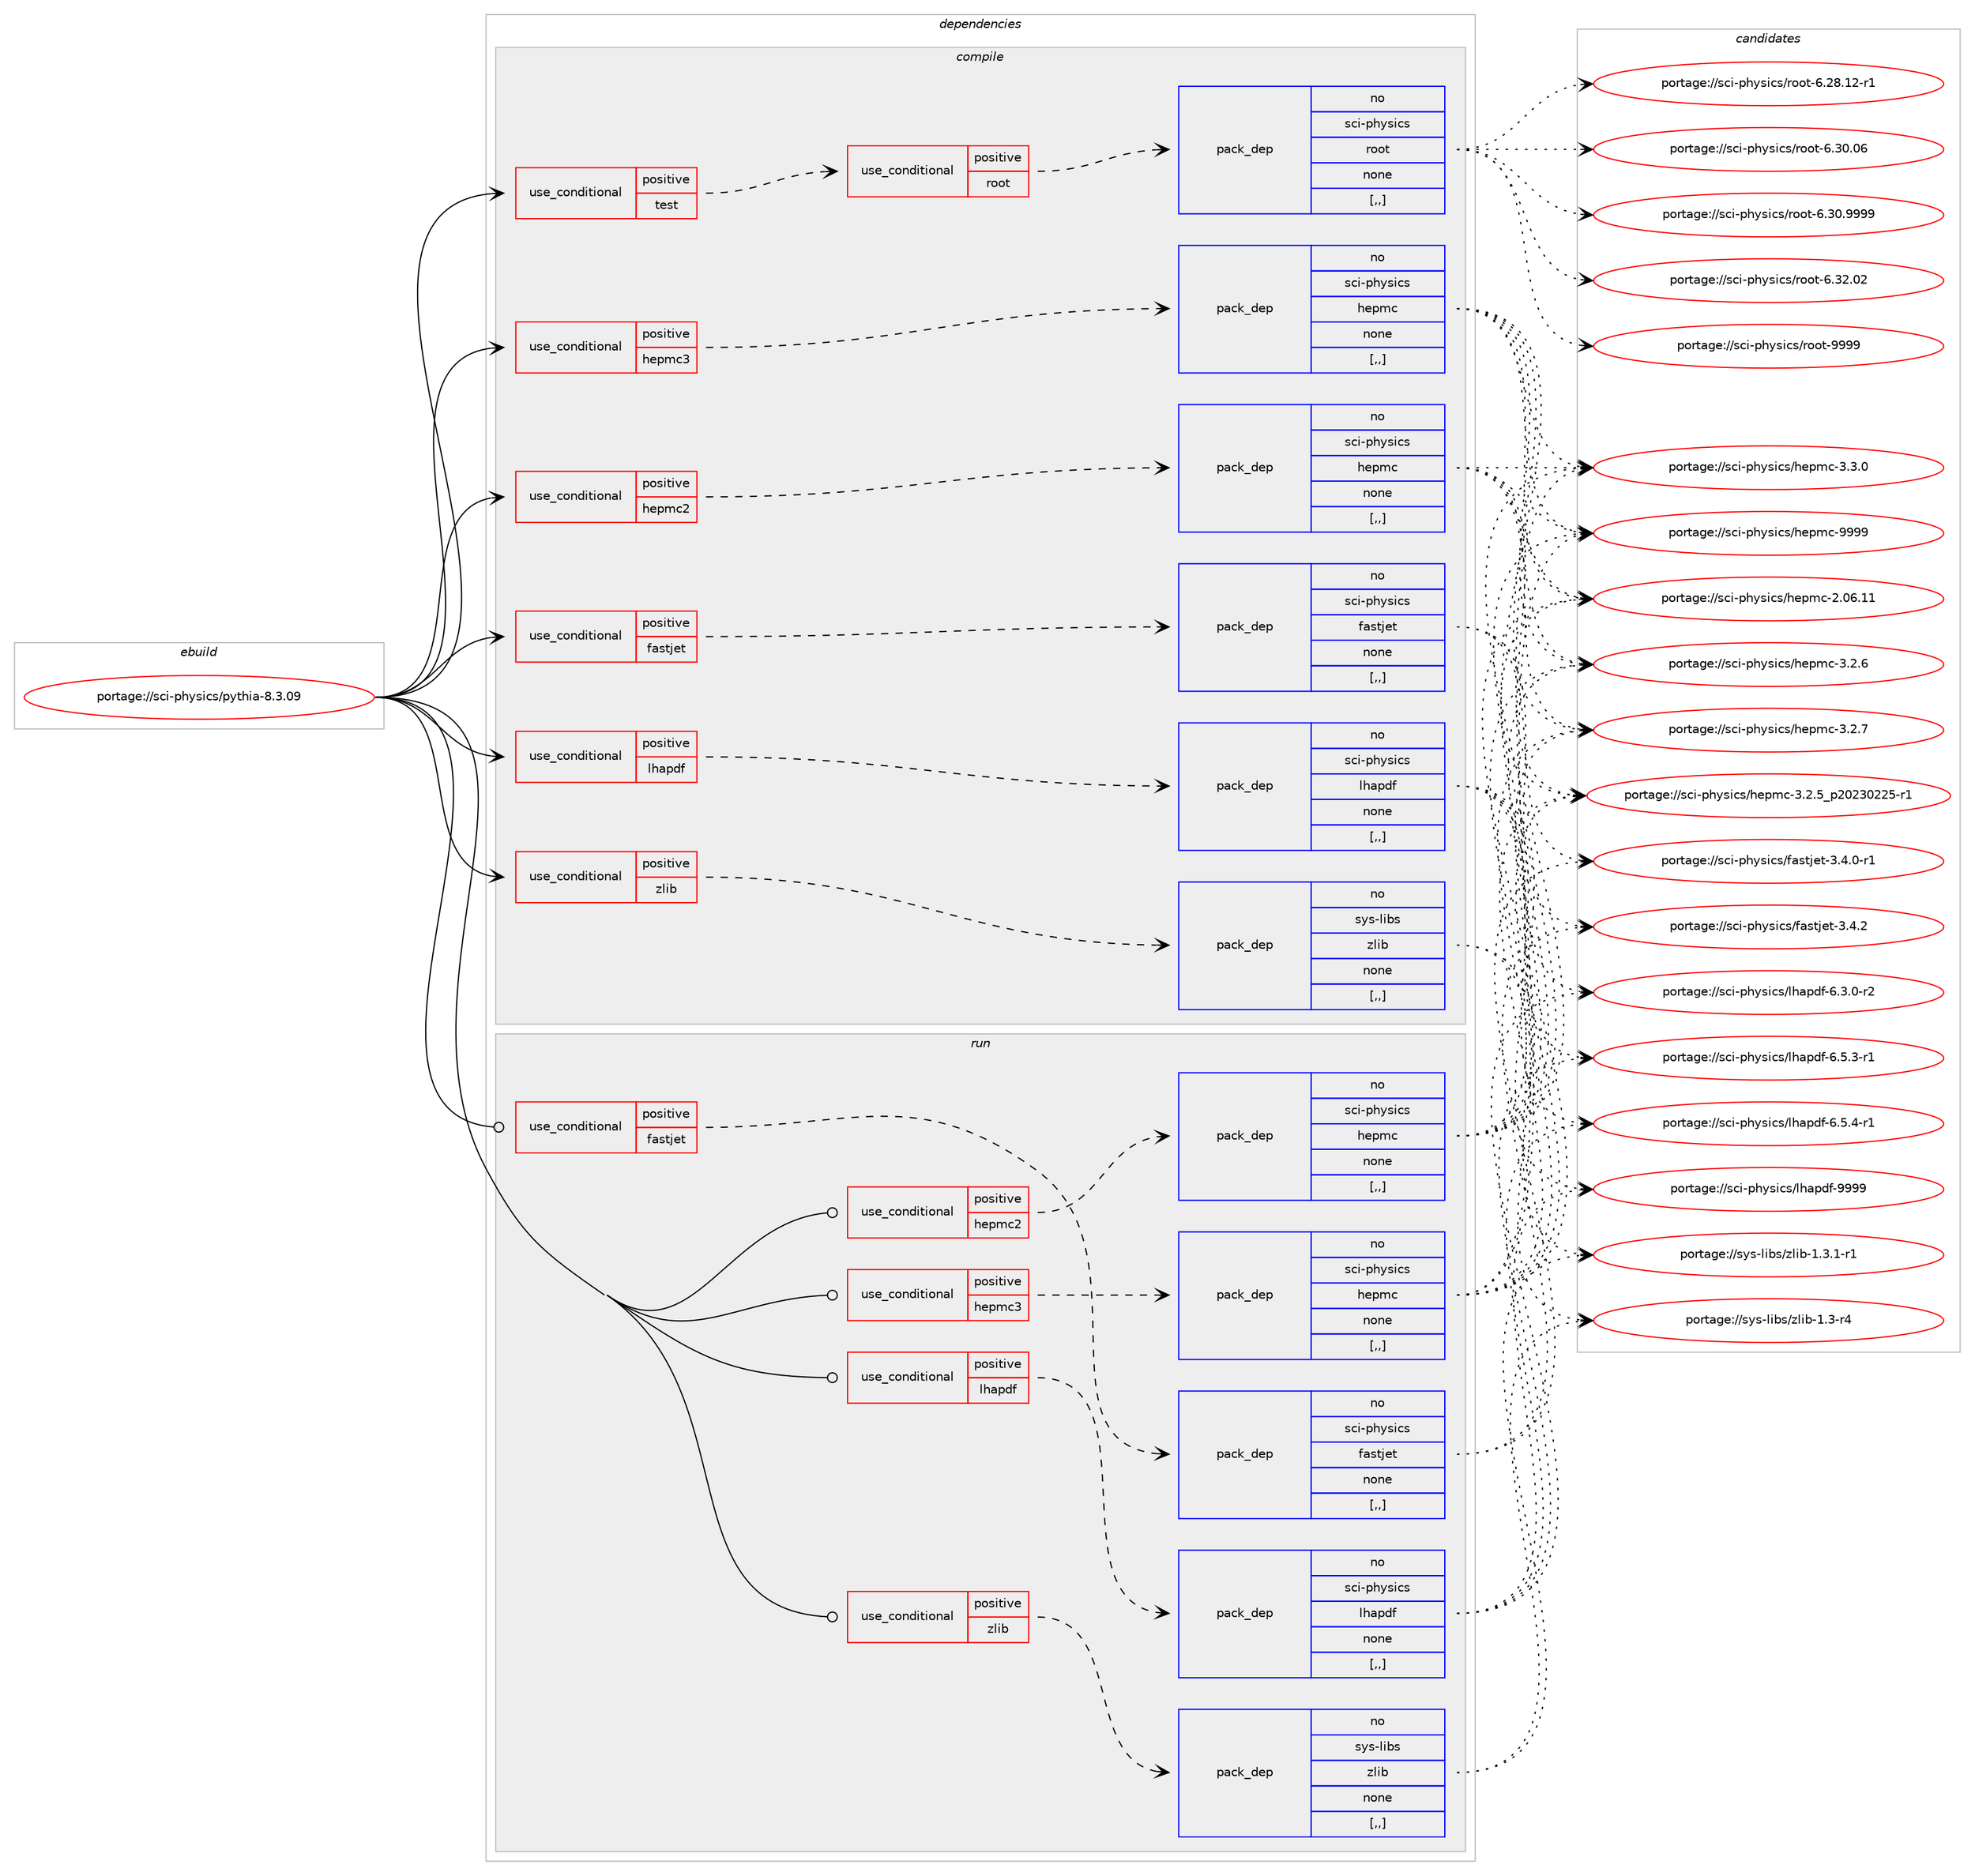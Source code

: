digraph prolog {

# *************
# Graph options
# *************

newrank=true;
concentrate=true;
compound=true;
graph [rankdir=LR,fontname=Helvetica,fontsize=10,ranksep=1.5];#, ranksep=2.5, nodesep=0.2];
edge  [arrowhead=vee];
node  [fontname=Helvetica,fontsize=10];

# **********
# The ebuild
# **********

subgraph cluster_leftcol {
color=gray;
rank=same;
label=<<i>ebuild</i>>;
id [label="portage://sci-physics/pythia-8.3.09", color=red, width=4, href="../sci-physics/pythia-8.3.09.svg"];
}

# ****************
# The dependencies
# ****************

subgraph cluster_midcol {
color=gray;
label=<<i>dependencies</i>>;
subgraph cluster_compile {
fillcolor="#eeeeee";
style=filled;
label=<<i>compile</i>>;
subgraph cond106414 {
dependency401444 [label=<<TABLE BORDER="0" CELLBORDER="1" CELLSPACING="0" CELLPADDING="4"><TR><TD ROWSPAN="3" CELLPADDING="10">use_conditional</TD></TR><TR><TD>positive</TD></TR><TR><TD>fastjet</TD></TR></TABLE>>, shape=none, color=red];
subgraph pack292196 {
dependency401445 [label=<<TABLE BORDER="0" CELLBORDER="1" CELLSPACING="0" CELLPADDING="4" WIDTH="220"><TR><TD ROWSPAN="6" CELLPADDING="30">pack_dep</TD></TR><TR><TD WIDTH="110">no</TD></TR><TR><TD>sci-physics</TD></TR><TR><TD>fastjet</TD></TR><TR><TD>none</TD></TR><TR><TD>[,,]</TD></TR></TABLE>>, shape=none, color=blue];
}
dependency401444:e -> dependency401445:w [weight=20,style="dashed",arrowhead="vee"];
}
id:e -> dependency401444:w [weight=20,style="solid",arrowhead="vee"];
subgraph cond106415 {
dependency401446 [label=<<TABLE BORDER="0" CELLBORDER="1" CELLSPACING="0" CELLPADDING="4"><TR><TD ROWSPAN="3" CELLPADDING="10">use_conditional</TD></TR><TR><TD>positive</TD></TR><TR><TD>hepmc2</TD></TR></TABLE>>, shape=none, color=red];
subgraph pack292197 {
dependency401447 [label=<<TABLE BORDER="0" CELLBORDER="1" CELLSPACING="0" CELLPADDING="4" WIDTH="220"><TR><TD ROWSPAN="6" CELLPADDING="30">pack_dep</TD></TR><TR><TD WIDTH="110">no</TD></TR><TR><TD>sci-physics</TD></TR><TR><TD>hepmc</TD></TR><TR><TD>none</TD></TR><TR><TD>[,,]</TD></TR></TABLE>>, shape=none, color=blue];
}
dependency401446:e -> dependency401447:w [weight=20,style="dashed",arrowhead="vee"];
}
id:e -> dependency401446:w [weight=20,style="solid",arrowhead="vee"];
subgraph cond106416 {
dependency401448 [label=<<TABLE BORDER="0" CELLBORDER="1" CELLSPACING="0" CELLPADDING="4"><TR><TD ROWSPAN="3" CELLPADDING="10">use_conditional</TD></TR><TR><TD>positive</TD></TR><TR><TD>hepmc3</TD></TR></TABLE>>, shape=none, color=red];
subgraph pack292198 {
dependency401449 [label=<<TABLE BORDER="0" CELLBORDER="1" CELLSPACING="0" CELLPADDING="4" WIDTH="220"><TR><TD ROWSPAN="6" CELLPADDING="30">pack_dep</TD></TR><TR><TD WIDTH="110">no</TD></TR><TR><TD>sci-physics</TD></TR><TR><TD>hepmc</TD></TR><TR><TD>none</TD></TR><TR><TD>[,,]</TD></TR></TABLE>>, shape=none, color=blue];
}
dependency401448:e -> dependency401449:w [weight=20,style="dashed",arrowhead="vee"];
}
id:e -> dependency401448:w [weight=20,style="solid",arrowhead="vee"];
subgraph cond106417 {
dependency401450 [label=<<TABLE BORDER="0" CELLBORDER="1" CELLSPACING="0" CELLPADDING="4"><TR><TD ROWSPAN="3" CELLPADDING="10">use_conditional</TD></TR><TR><TD>positive</TD></TR><TR><TD>lhapdf</TD></TR></TABLE>>, shape=none, color=red];
subgraph pack292199 {
dependency401451 [label=<<TABLE BORDER="0" CELLBORDER="1" CELLSPACING="0" CELLPADDING="4" WIDTH="220"><TR><TD ROWSPAN="6" CELLPADDING="30">pack_dep</TD></TR><TR><TD WIDTH="110">no</TD></TR><TR><TD>sci-physics</TD></TR><TR><TD>lhapdf</TD></TR><TR><TD>none</TD></TR><TR><TD>[,,]</TD></TR></TABLE>>, shape=none, color=blue];
}
dependency401450:e -> dependency401451:w [weight=20,style="dashed",arrowhead="vee"];
}
id:e -> dependency401450:w [weight=20,style="solid",arrowhead="vee"];
subgraph cond106418 {
dependency401452 [label=<<TABLE BORDER="0" CELLBORDER="1" CELLSPACING="0" CELLPADDING="4"><TR><TD ROWSPAN="3" CELLPADDING="10">use_conditional</TD></TR><TR><TD>positive</TD></TR><TR><TD>test</TD></TR></TABLE>>, shape=none, color=red];
subgraph cond106419 {
dependency401453 [label=<<TABLE BORDER="0" CELLBORDER="1" CELLSPACING="0" CELLPADDING="4"><TR><TD ROWSPAN="3" CELLPADDING="10">use_conditional</TD></TR><TR><TD>positive</TD></TR><TR><TD>root</TD></TR></TABLE>>, shape=none, color=red];
subgraph pack292200 {
dependency401454 [label=<<TABLE BORDER="0" CELLBORDER="1" CELLSPACING="0" CELLPADDING="4" WIDTH="220"><TR><TD ROWSPAN="6" CELLPADDING="30">pack_dep</TD></TR><TR><TD WIDTH="110">no</TD></TR><TR><TD>sci-physics</TD></TR><TR><TD>root</TD></TR><TR><TD>none</TD></TR><TR><TD>[,,]</TD></TR></TABLE>>, shape=none, color=blue];
}
dependency401453:e -> dependency401454:w [weight=20,style="dashed",arrowhead="vee"];
}
dependency401452:e -> dependency401453:w [weight=20,style="dashed",arrowhead="vee"];
}
id:e -> dependency401452:w [weight=20,style="solid",arrowhead="vee"];
subgraph cond106420 {
dependency401455 [label=<<TABLE BORDER="0" CELLBORDER="1" CELLSPACING="0" CELLPADDING="4"><TR><TD ROWSPAN="3" CELLPADDING="10">use_conditional</TD></TR><TR><TD>positive</TD></TR><TR><TD>zlib</TD></TR></TABLE>>, shape=none, color=red];
subgraph pack292201 {
dependency401456 [label=<<TABLE BORDER="0" CELLBORDER="1" CELLSPACING="0" CELLPADDING="4" WIDTH="220"><TR><TD ROWSPAN="6" CELLPADDING="30">pack_dep</TD></TR><TR><TD WIDTH="110">no</TD></TR><TR><TD>sys-libs</TD></TR><TR><TD>zlib</TD></TR><TR><TD>none</TD></TR><TR><TD>[,,]</TD></TR></TABLE>>, shape=none, color=blue];
}
dependency401455:e -> dependency401456:w [weight=20,style="dashed",arrowhead="vee"];
}
id:e -> dependency401455:w [weight=20,style="solid",arrowhead="vee"];
}
subgraph cluster_compileandrun {
fillcolor="#eeeeee";
style=filled;
label=<<i>compile and run</i>>;
}
subgraph cluster_run {
fillcolor="#eeeeee";
style=filled;
label=<<i>run</i>>;
subgraph cond106421 {
dependency401457 [label=<<TABLE BORDER="0" CELLBORDER="1" CELLSPACING="0" CELLPADDING="4"><TR><TD ROWSPAN="3" CELLPADDING="10">use_conditional</TD></TR><TR><TD>positive</TD></TR><TR><TD>fastjet</TD></TR></TABLE>>, shape=none, color=red];
subgraph pack292202 {
dependency401458 [label=<<TABLE BORDER="0" CELLBORDER="1" CELLSPACING="0" CELLPADDING="4" WIDTH="220"><TR><TD ROWSPAN="6" CELLPADDING="30">pack_dep</TD></TR><TR><TD WIDTH="110">no</TD></TR><TR><TD>sci-physics</TD></TR><TR><TD>fastjet</TD></TR><TR><TD>none</TD></TR><TR><TD>[,,]</TD></TR></TABLE>>, shape=none, color=blue];
}
dependency401457:e -> dependency401458:w [weight=20,style="dashed",arrowhead="vee"];
}
id:e -> dependency401457:w [weight=20,style="solid",arrowhead="odot"];
subgraph cond106422 {
dependency401459 [label=<<TABLE BORDER="0" CELLBORDER="1" CELLSPACING="0" CELLPADDING="4"><TR><TD ROWSPAN="3" CELLPADDING="10">use_conditional</TD></TR><TR><TD>positive</TD></TR><TR><TD>hepmc2</TD></TR></TABLE>>, shape=none, color=red];
subgraph pack292203 {
dependency401460 [label=<<TABLE BORDER="0" CELLBORDER="1" CELLSPACING="0" CELLPADDING="4" WIDTH="220"><TR><TD ROWSPAN="6" CELLPADDING="30">pack_dep</TD></TR><TR><TD WIDTH="110">no</TD></TR><TR><TD>sci-physics</TD></TR><TR><TD>hepmc</TD></TR><TR><TD>none</TD></TR><TR><TD>[,,]</TD></TR></TABLE>>, shape=none, color=blue];
}
dependency401459:e -> dependency401460:w [weight=20,style="dashed",arrowhead="vee"];
}
id:e -> dependency401459:w [weight=20,style="solid",arrowhead="odot"];
subgraph cond106423 {
dependency401461 [label=<<TABLE BORDER="0" CELLBORDER="1" CELLSPACING="0" CELLPADDING="4"><TR><TD ROWSPAN="3" CELLPADDING="10">use_conditional</TD></TR><TR><TD>positive</TD></TR><TR><TD>hepmc3</TD></TR></TABLE>>, shape=none, color=red];
subgraph pack292204 {
dependency401462 [label=<<TABLE BORDER="0" CELLBORDER="1" CELLSPACING="0" CELLPADDING="4" WIDTH="220"><TR><TD ROWSPAN="6" CELLPADDING="30">pack_dep</TD></TR><TR><TD WIDTH="110">no</TD></TR><TR><TD>sci-physics</TD></TR><TR><TD>hepmc</TD></TR><TR><TD>none</TD></TR><TR><TD>[,,]</TD></TR></TABLE>>, shape=none, color=blue];
}
dependency401461:e -> dependency401462:w [weight=20,style="dashed",arrowhead="vee"];
}
id:e -> dependency401461:w [weight=20,style="solid",arrowhead="odot"];
subgraph cond106424 {
dependency401463 [label=<<TABLE BORDER="0" CELLBORDER="1" CELLSPACING="0" CELLPADDING="4"><TR><TD ROWSPAN="3" CELLPADDING="10">use_conditional</TD></TR><TR><TD>positive</TD></TR><TR><TD>lhapdf</TD></TR></TABLE>>, shape=none, color=red];
subgraph pack292205 {
dependency401464 [label=<<TABLE BORDER="0" CELLBORDER="1" CELLSPACING="0" CELLPADDING="4" WIDTH="220"><TR><TD ROWSPAN="6" CELLPADDING="30">pack_dep</TD></TR><TR><TD WIDTH="110">no</TD></TR><TR><TD>sci-physics</TD></TR><TR><TD>lhapdf</TD></TR><TR><TD>none</TD></TR><TR><TD>[,,]</TD></TR></TABLE>>, shape=none, color=blue];
}
dependency401463:e -> dependency401464:w [weight=20,style="dashed",arrowhead="vee"];
}
id:e -> dependency401463:w [weight=20,style="solid",arrowhead="odot"];
subgraph cond106425 {
dependency401465 [label=<<TABLE BORDER="0" CELLBORDER="1" CELLSPACING="0" CELLPADDING="4"><TR><TD ROWSPAN="3" CELLPADDING="10">use_conditional</TD></TR><TR><TD>positive</TD></TR><TR><TD>zlib</TD></TR></TABLE>>, shape=none, color=red];
subgraph pack292206 {
dependency401466 [label=<<TABLE BORDER="0" CELLBORDER="1" CELLSPACING="0" CELLPADDING="4" WIDTH="220"><TR><TD ROWSPAN="6" CELLPADDING="30">pack_dep</TD></TR><TR><TD WIDTH="110">no</TD></TR><TR><TD>sys-libs</TD></TR><TR><TD>zlib</TD></TR><TR><TD>none</TD></TR><TR><TD>[,,]</TD></TR></TABLE>>, shape=none, color=blue];
}
dependency401465:e -> dependency401466:w [weight=20,style="dashed",arrowhead="vee"];
}
id:e -> dependency401465:w [weight=20,style="solid",arrowhead="odot"];
}
}

# **************
# The candidates
# **************

subgraph cluster_choices {
rank=same;
color=gray;
label=<<i>candidates</i>>;

subgraph choice292196 {
color=black;
nodesep=1;
choice11599105451121041211151059911547102971151161061011164551465246484511449 [label="portage://sci-physics/fastjet-3.4.0-r1", color=red, width=4,href="../sci-physics/fastjet-3.4.0-r1.svg"];
choice1159910545112104121115105991154710297115116106101116455146524650 [label="portage://sci-physics/fastjet-3.4.2", color=red, width=4,href="../sci-physics/fastjet-3.4.2.svg"];
dependency401445:e -> choice11599105451121041211151059911547102971151161061011164551465246484511449:w [style=dotted,weight="100"];
dependency401445:e -> choice1159910545112104121115105991154710297115116106101116455146524650:w [style=dotted,weight="100"];
}
subgraph choice292197 {
color=black;
nodesep=1;
choice11599105451121041211151059911547104101112109994550464854464949 [label="portage://sci-physics/hepmc-2.06.11", color=red, width=4,href="../sci-physics/hepmc-2.06.11.svg"];
choice11599105451121041211151059911547104101112109994551465046539511250485051485050534511449 [label="portage://sci-physics/hepmc-3.2.5_p20230225-r1", color=red, width=4,href="../sci-physics/hepmc-3.2.5_p20230225-r1.svg"];
choice1159910545112104121115105991154710410111210999455146504654 [label="portage://sci-physics/hepmc-3.2.6", color=red, width=4,href="../sci-physics/hepmc-3.2.6.svg"];
choice1159910545112104121115105991154710410111210999455146504655 [label="portage://sci-physics/hepmc-3.2.7", color=red, width=4,href="../sci-physics/hepmc-3.2.7.svg"];
choice1159910545112104121115105991154710410111210999455146514648 [label="portage://sci-physics/hepmc-3.3.0", color=red, width=4,href="../sci-physics/hepmc-3.3.0.svg"];
choice11599105451121041211151059911547104101112109994557575757 [label="portage://sci-physics/hepmc-9999", color=red, width=4,href="../sci-physics/hepmc-9999.svg"];
dependency401447:e -> choice11599105451121041211151059911547104101112109994550464854464949:w [style=dotted,weight="100"];
dependency401447:e -> choice11599105451121041211151059911547104101112109994551465046539511250485051485050534511449:w [style=dotted,weight="100"];
dependency401447:e -> choice1159910545112104121115105991154710410111210999455146504654:w [style=dotted,weight="100"];
dependency401447:e -> choice1159910545112104121115105991154710410111210999455146504655:w [style=dotted,weight="100"];
dependency401447:e -> choice1159910545112104121115105991154710410111210999455146514648:w [style=dotted,weight="100"];
dependency401447:e -> choice11599105451121041211151059911547104101112109994557575757:w [style=dotted,weight="100"];
}
subgraph choice292198 {
color=black;
nodesep=1;
choice11599105451121041211151059911547104101112109994550464854464949 [label="portage://sci-physics/hepmc-2.06.11", color=red, width=4,href="../sci-physics/hepmc-2.06.11.svg"];
choice11599105451121041211151059911547104101112109994551465046539511250485051485050534511449 [label="portage://sci-physics/hepmc-3.2.5_p20230225-r1", color=red, width=4,href="../sci-physics/hepmc-3.2.5_p20230225-r1.svg"];
choice1159910545112104121115105991154710410111210999455146504654 [label="portage://sci-physics/hepmc-3.2.6", color=red, width=4,href="../sci-physics/hepmc-3.2.6.svg"];
choice1159910545112104121115105991154710410111210999455146504655 [label="portage://sci-physics/hepmc-3.2.7", color=red, width=4,href="../sci-physics/hepmc-3.2.7.svg"];
choice1159910545112104121115105991154710410111210999455146514648 [label="portage://sci-physics/hepmc-3.3.0", color=red, width=4,href="../sci-physics/hepmc-3.3.0.svg"];
choice11599105451121041211151059911547104101112109994557575757 [label="portage://sci-physics/hepmc-9999", color=red, width=4,href="../sci-physics/hepmc-9999.svg"];
dependency401449:e -> choice11599105451121041211151059911547104101112109994550464854464949:w [style=dotted,weight="100"];
dependency401449:e -> choice11599105451121041211151059911547104101112109994551465046539511250485051485050534511449:w [style=dotted,weight="100"];
dependency401449:e -> choice1159910545112104121115105991154710410111210999455146504654:w [style=dotted,weight="100"];
dependency401449:e -> choice1159910545112104121115105991154710410111210999455146504655:w [style=dotted,weight="100"];
dependency401449:e -> choice1159910545112104121115105991154710410111210999455146514648:w [style=dotted,weight="100"];
dependency401449:e -> choice11599105451121041211151059911547104101112109994557575757:w [style=dotted,weight="100"];
}
subgraph choice292199 {
color=black;
nodesep=1;
choice11599105451121041211151059911547108104971121001024554465146484511450 [label="portage://sci-physics/lhapdf-6.3.0-r2", color=red, width=4,href="../sci-physics/lhapdf-6.3.0-r2.svg"];
choice11599105451121041211151059911547108104971121001024554465346514511449 [label="portage://sci-physics/lhapdf-6.5.3-r1", color=red, width=4,href="../sci-physics/lhapdf-6.5.3-r1.svg"];
choice11599105451121041211151059911547108104971121001024554465346524511449 [label="portage://sci-physics/lhapdf-6.5.4-r1", color=red, width=4,href="../sci-physics/lhapdf-6.5.4-r1.svg"];
choice11599105451121041211151059911547108104971121001024557575757 [label="portage://sci-physics/lhapdf-9999", color=red, width=4,href="../sci-physics/lhapdf-9999.svg"];
dependency401451:e -> choice11599105451121041211151059911547108104971121001024554465146484511450:w [style=dotted,weight="100"];
dependency401451:e -> choice11599105451121041211151059911547108104971121001024554465346514511449:w [style=dotted,weight="100"];
dependency401451:e -> choice11599105451121041211151059911547108104971121001024554465346524511449:w [style=dotted,weight="100"];
dependency401451:e -> choice11599105451121041211151059911547108104971121001024557575757:w [style=dotted,weight="100"];
}
subgraph choice292200 {
color=black;
nodesep=1;
choice1159910545112104121115105991154711411111111645544650564649504511449 [label="portage://sci-physics/root-6.28.12-r1", color=red, width=4,href="../sci-physics/root-6.28.12-r1.svg"];
choice115991054511210412111510599115471141111111164554465148464854 [label="portage://sci-physics/root-6.30.06", color=red, width=4,href="../sci-physics/root-6.30.06.svg"];
choice1159910545112104121115105991154711411111111645544651484657575757 [label="portage://sci-physics/root-6.30.9999", color=red, width=4,href="../sci-physics/root-6.30.9999.svg"];
choice115991054511210412111510599115471141111111164554465150464850 [label="portage://sci-physics/root-6.32.02", color=red, width=4,href="../sci-physics/root-6.32.02.svg"];
choice115991054511210412111510599115471141111111164557575757 [label="portage://sci-physics/root-9999", color=red, width=4,href="../sci-physics/root-9999.svg"];
dependency401454:e -> choice1159910545112104121115105991154711411111111645544650564649504511449:w [style=dotted,weight="100"];
dependency401454:e -> choice115991054511210412111510599115471141111111164554465148464854:w [style=dotted,weight="100"];
dependency401454:e -> choice1159910545112104121115105991154711411111111645544651484657575757:w [style=dotted,weight="100"];
dependency401454:e -> choice115991054511210412111510599115471141111111164554465150464850:w [style=dotted,weight="100"];
dependency401454:e -> choice115991054511210412111510599115471141111111164557575757:w [style=dotted,weight="100"];
}
subgraph choice292201 {
color=black;
nodesep=1;
choice11512111545108105981154712210810598454946514511452 [label="portage://sys-libs/zlib-1.3-r4", color=red, width=4,href="../sys-libs/zlib-1.3-r4.svg"];
choice115121115451081059811547122108105984549465146494511449 [label="portage://sys-libs/zlib-1.3.1-r1", color=red, width=4,href="../sys-libs/zlib-1.3.1-r1.svg"];
dependency401456:e -> choice11512111545108105981154712210810598454946514511452:w [style=dotted,weight="100"];
dependency401456:e -> choice115121115451081059811547122108105984549465146494511449:w [style=dotted,weight="100"];
}
subgraph choice292202 {
color=black;
nodesep=1;
choice11599105451121041211151059911547102971151161061011164551465246484511449 [label="portage://sci-physics/fastjet-3.4.0-r1", color=red, width=4,href="../sci-physics/fastjet-3.4.0-r1.svg"];
choice1159910545112104121115105991154710297115116106101116455146524650 [label="portage://sci-physics/fastjet-3.4.2", color=red, width=4,href="../sci-physics/fastjet-3.4.2.svg"];
dependency401458:e -> choice11599105451121041211151059911547102971151161061011164551465246484511449:w [style=dotted,weight="100"];
dependency401458:e -> choice1159910545112104121115105991154710297115116106101116455146524650:w [style=dotted,weight="100"];
}
subgraph choice292203 {
color=black;
nodesep=1;
choice11599105451121041211151059911547104101112109994550464854464949 [label="portage://sci-physics/hepmc-2.06.11", color=red, width=4,href="../sci-physics/hepmc-2.06.11.svg"];
choice11599105451121041211151059911547104101112109994551465046539511250485051485050534511449 [label="portage://sci-physics/hepmc-3.2.5_p20230225-r1", color=red, width=4,href="../sci-physics/hepmc-3.2.5_p20230225-r1.svg"];
choice1159910545112104121115105991154710410111210999455146504654 [label="portage://sci-physics/hepmc-3.2.6", color=red, width=4,href="../sci-physics/hepmc-3.2.6.svg"];
choice1159910545112104121115105991154710410111210999455146504655 [label="portage://sci-physics/hepmc-3.2.7", color=red, width=4,href="../sci-physics/hepmc-3.2.7.svg"];
choice1159910545112104121115105991154710410111210999455146514648 [label="portage://sci-physics/hepmc-3.3.0", color=red, width=4,href="../sci-physics/hepmc-3.3.0.svg"];
choice11599105451121041211151059911547104101112109994557575757 [label="portage://sci-physics/hepmc-9999", color=red, width=4,href="../sci-physics/hepmc-9999.svg"];
dependency401460:e -> choice11599105451121041211151059911547104101112109994550464854464949:w [style=dotted,weight="100"];
dependency401460:e -> choice11599105451121041211151059911547104101112109994551465046539511250485051485050534511449:w [style=dotted,weight="100"];
dependency401460:e -> choice1159910545112104121115105991154710410111210999455146504654:w [style=dotted,weight="100"];
dependency401460:e -> choice1159910545112104121115105991154710410111210999455146504655:w [style=dotted,weight="100"];
dependency401460:e -> choice1159910545112104121115105991154710410111210999455146514648:w [style=dotted,weight="100"];
dependency401460:e -> choice11599105451121041211151059911547104101112109994557575757:w [style=dotted,weight="100"];
}
subgraph choice292204 {
color=black;
nodesep=1;
choice11599105451121041211151059911547104101112109994550464854464949 [label="portage://sci-physics/hepmc-2.06.11", color=red, width=4,href="../sci-physics/hepmc-2.06.11.svg"];
choice11599105451121041211151059911547104101112109994551465046539511250485051485050534511449 [label="portage://sci-physics/hepmc-3.2.5_p20230225-r1", color=red, width=4,href="../sci-physics/hepmc-3.2.5_p20230225-r1.svg"];
choice1159910545112104121115105991154710410111210999455146504654 [label="portage://sci-physics/hepmc-3.2.6", color=red, width=4,href="../sci-physics/hepmc-3.2.6.svg"];
choice1159910545112104121115105991154710410111210999455146504655 [label="portage://sci-physics/hepmc-3.2.7", color=red, width=4,href="../sci-physics/hepmc-3.2.7.svg"];
choice1159910545112104121115105991154710410111210999455146514648 [label="portage://sci-physics/hepmc-3.3.0", color=red, width=4,href="../sci-physics/hepmc-3.3.0.svg"];
choice11599105451121041211151059911547104101112109994557575757 [label="portage://sci-physics/hepmc-9999", color=red, width=4,href="../sci-physics/hepmc-9999.svg"];
dependency401462:e -> choice11599105451121041211151059911547104101112109994550464854464949:w [style=dotted,weight="100"];
dependency401462:e -> choice11599105451121041211151059911547104101112109994551465046539511250485051485050534511449:w [style=dotted,weight="100"];
dependency401462:e -> choice1159910545112104121115105991154710410111210999455146504654:w [style=dotted,weight="100"];
dependency401462:e -> choice1159910545112104121115105991154710410111210999455146504655:w [style=dotted,weight="100"];
dependency401462:e -> choice1159910545112104121115105991154710410111210999455146514648:w [style=dotted,weight="100"];
dependency401462:e -> choice11599105451121041211151059911547104101112109994557575757:w [style=dotted,weight="100"];
}
subgraph choice292205 {
color=black;
nodesep=1;
choice11599105451121041211151059911547108104971121001024554465146484511450 [label="portage://sci-physics/lhapdf-6.3.0-r2", color=red, width=4,href="../sci-physics/lhapdf-6.3.0-r2.svg"];
choice11599105451121041211151059911547108104971121001024554465346514511449 [label="portage://sci-physics/lhapdf-6.5.3-r1", color=red, width=4,href="../sci-physics/lhapdf-6.5.3-r1.svg"];
choice11599105451121041211151059911547108104971121001024554465346524511449 [label="portage://sci-physics/lhapdf-6.5.4-r1", color=red, width=4,href="../sci-physics/lhapdf-6.5.4-r1.svg"];
choice11599105451121041211151059911547108104971121001024557575757 [label="portage://sci-physics/lhapdf-9999", color=red, width=4,href="../sci-physics/lhapdf-9999.svg"];
dependency401464:e -> choice11599105451121041211151059911547108104971121001024554465146484511450:w [style=dotted,weight="100"];
dependency401464:e -> choice11599105451121041211151059911547108104971121001024554465346514511449:w [style=dotted,weight="100"];
dependency401464:e -> choice11599105451121041211151059911547108104971121001024554465346524511449:w [style=dotted,weight="100"];
dependency401464:e -> choice11599105451121041211151059911547108104971121001024557575757:w [style=dotted,weight="100"];
}
subgraph choice292206 {
color=black;
nodesep=1;
choice11512111545108105981154712210810598454946514511452 [label="portage://sys-libs/zlib-1.3-r4", color=red, width=4,href="../sys-libs/zlib-1.3-r4.svg"];
choice115121115451081059811547122108105984549465146494511449 [label="portage://sys-libs/zlib-1.3.1-r1", color=red, width=4,href="../sys-libs/zlib-1.3.1-r1.svg"];
dependency401466:e -> choice11512111545108105981154712210810598454946514511452:w [style=dotted,weight="100"];
dependency401466:e -> choice115121115451081059811547122108105984549465146494511449:w [style=dotted,weight="100"];
}
}

}
